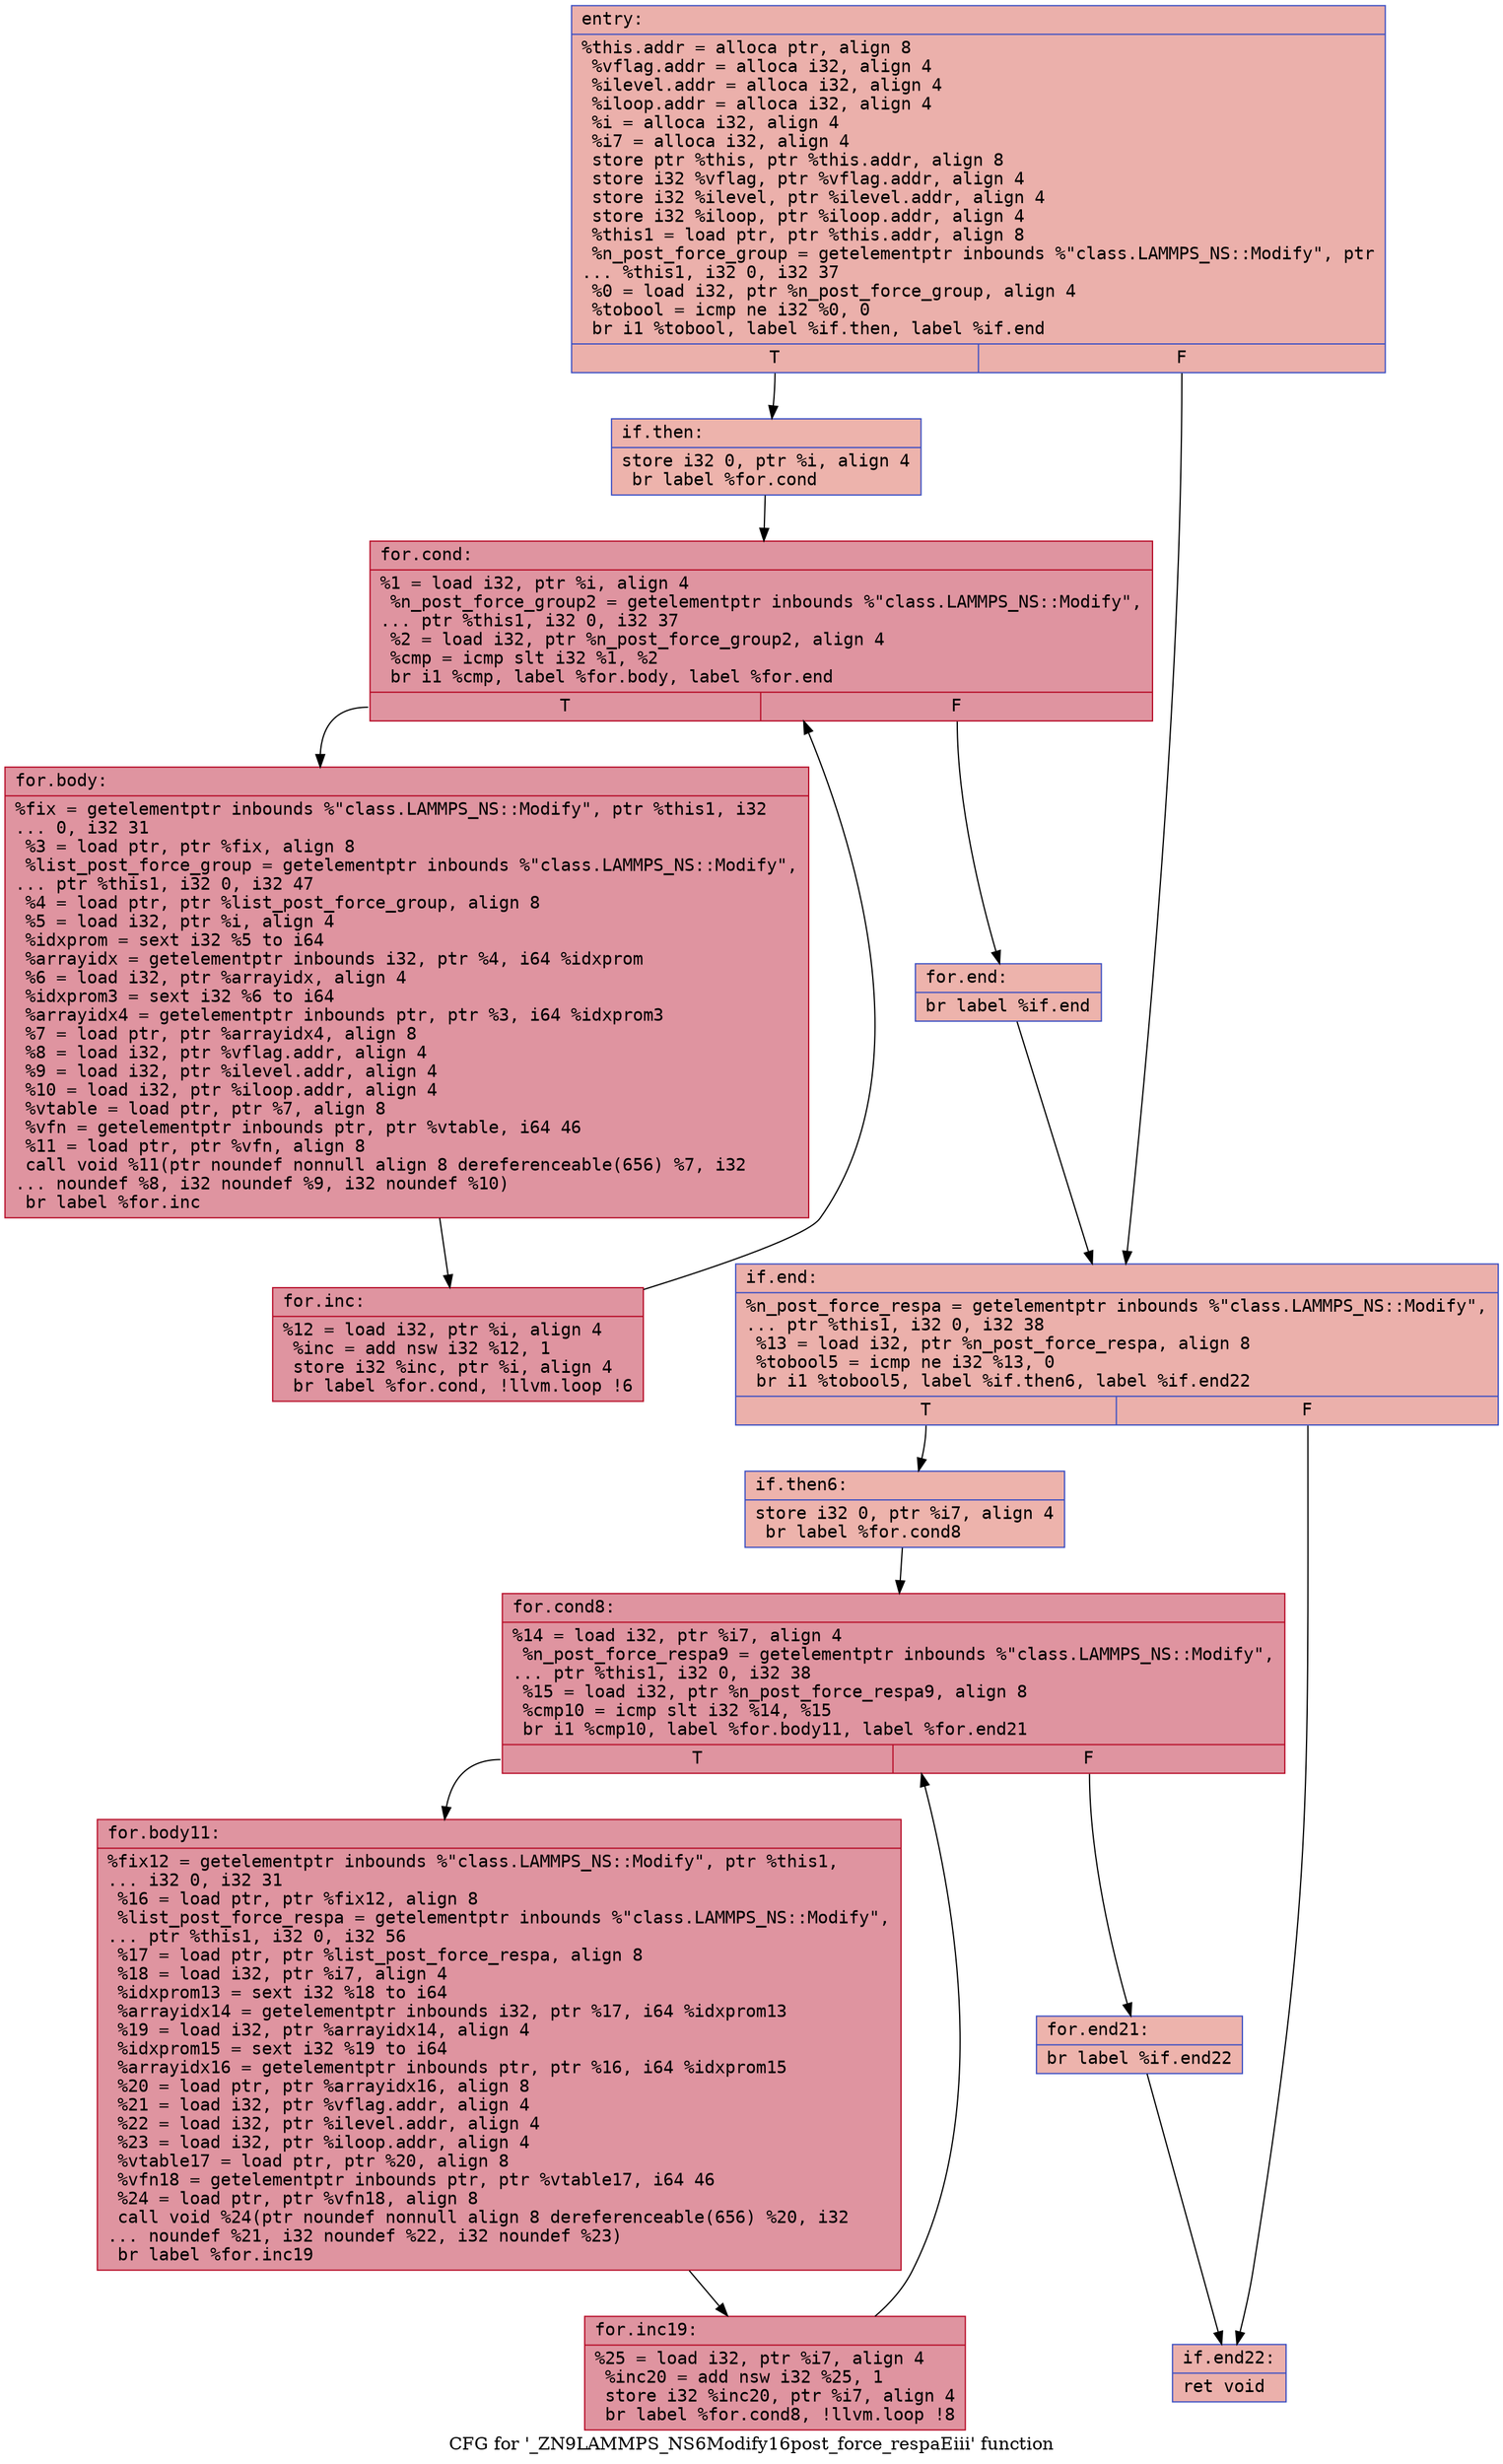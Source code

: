 digraph "CFG for '_ZN9LAMMPS_NS6Modify16post_force_respaEiii' function" {
	label="CFG for '_ZN9LAMMPS_NS6Modify16post_force_respaEiii' function";

	Node0x561f162e67a0 [shape=record,color="#3d50c3ff", style=filled, fillcolor="#d24b4070" fontname="Courier",label="{entry:\l|  %this.addr = alloca ptr, align 8\l  %vflag.addr = alloca i32, align 4\l  %ilevel.addr = alloca i32, align 4\l  %iloop.addr = alloca i32, align 4\l  %i = alloca i32, align 4\l  %i7 = alloca i32, align 4\l  store ptr %this, ptr %this.addr, align 8\l  store i32 %vflag, ptr %vflag.addr, align 4\l  store i32 %ilevel, ptr %ilevel.addr, align 4\l  store i32 %iloop, ptr %iloop.addr, align 4\l  %this1 = load ptr, ptr %this.addr, align 8\l  %n_post_force_group = getelementptr inbounds %\"class.LAMMPS_NS::Modify\", ptr\l... %this1, i32 0, i32 37\l  %0 = load i32, ptr %n_post_force_group, align 4\l  %tobool = icmp ne i32 %0, 0\l  br i1 %tobool, label %if.then, label %if.end\l|{<s0>T|<s1>F}}"];
	Node0x561f162e67a0:s0 -> Node0x561f162e71d0[tooltip="entry -> if.then\nProbability 62.50%" ];
	Node0x561f162e67a0:s1 -> Node0x561f162e7240[tooltip="entry -> if.end\nProbability 37.50%" ];
	Node0x561f162e71d0 [shape=record,color="#3d50c3ff", style=filled, fillcolor="#d6524470" fontname="Courier",label="{if.then:\l|  store i32 0, ptr %i, align 4\l  br label %for.cond\l}"];
	Node0x561f162e71d0 -> Node0x561f162e7400[tooltip="if.then -> for.cond\nProbability 100.00%" ];
	Node0x561f162e7400 [shape=record,color="#b70d28ff", style=filled, fillcolor="#b70d2870" fontname="Courier",label="{for.cond:\l|  %1 = load i32, ptr %i, align 4\l  %n_post_force_group2 = getelementptr inbounds %\"class.LAMMPS_NS::Modify\",\l... ptr %this1, i32 0, i32 37\l  %2 = load i32, ptr %n_post_force_group2, align 4\l  %cmp = icmp slt i32 %1, %2\l  br i1 %cmp, label %for.body, label %for.end\l|{<s0>T|<s1>F}}"];
	Node0x561f162e7400:s0 -> Node0x561f162e7790[tooltip="for.cond -> for.body\nProbability 96.88%" ];
	Node0x561f162e7400:s1 -> Node0x561f162e77e0[tooltip="for.cond -> for.end\nProbability 3.12%" ];
	Node0x561f162e7790 [shape=record,color="#b70d28ff", style=filled, fillcolor="#b70d2870" fontname="Courier",label="{for.body:\l|  %fix = getelementptr inbounds %\"class.LAMMPS_NS::Modify\", ptr %this1, i32\l... 0, i32 31\l  %3 = load ptr, ptr %fix, align 8\l  %list_post_force_group = getelementptr inbounds %\"class.LAMMPS_NS::Modify\",\l... ptr %this1, i32 0, i32 47\l  %4 = load ptr, ptr %list_post_force_group, align 8\l  %5 = load i32, ptr %i, align 4\l  %idxprom = sext i32 %5 to i64\l  %arrayidx = getelementptr inbounds i32, ptr %4, i64 %idxprom\l  %6 = load i32, ptr %arrayidx, align 4\l  %idxprom3 = sext i32 %6 to i64\l  %arrayidx4 = getelementptr inbounds ptr, ptr %3, i64 %idxprom3\l  %7 = load ptr, ptr %arrayidx4, align 8\l  %8 = load i32, ptr %vflag.addr, align 4\l  %9 = load i32, ptr %ilevel.addr, align 4\l  %10 = load i32, ptr %iloop.addr, align 4\l  %vtable = load ptr, ptr %7, align 8\l  %vfn = getelementptr inbounds ptr, ptr %vtable, i64 46\l  %11 = load ptr, ptr %vfn, align 8\l  call void %11(ptr noundef nonnull align 8 dereferenceable(656) %7, i32\l... noundef %8, i32 noundef %9, i32 noundef %10)\l  br label %for.inc\l}"];
	Node0x561f162e7790 -> Node0x561f162e86d0[tooltip="for.body -> for.inc\nProbability 100.00%" ];
	Node0x561f162e86d0 [shape=record,color="#b70d28ff", style=filled, fillcolor="#b70d2870" fontname="Courier",label="{for.inc:\l|  %12 = load i32, ptr %i, align 4\l  %inc = add nsw i32 %12, 1\l  store i32 %inc, ptr %i, align 4\l  br label %for.cond, !llvm.loop !6\l}"];
	Node0x561f162e86d0 -> Node0x561f162e7400[tooltip="for.inc -> for.cond\nProbability 100.00%" ];
	Node0x561f162e77e0 [shape=record,color="#3d50c3ff", style=filled, fillcolor="#d6524470" fontname="Courier",label="{for.end:\l|  br label %if.end\l}"];
	Node0x561f162e77e0 -> Node0x561f162e7240[tooltip="for.end -> if.end\nProbability 100.00%" ];
	Node0x561f162e7240 [shape=record,color="#3d50c3ff", style=filled, fillcolor="#d24b4070" fontname="Courier",label="{if.end:\l|  %n_post_force_respa = getelementptr inbounds %\"class.LAMMPS_NS::Modify\",\l... ptr %this1, i32 0, i32 38\l  %13 = load i32, ptr %n_post_force_respa, align 8\l  %tobool5 = icmp ne i32 %13, 0\l  br i1 %tobool5, label %if.then6, label %if.end22\l|{<s0>T|<s1>F}}"];
	Node0x561f162e7240:s0 -> Node0x561f162e8d40[tooltip="if.end -> if.then6\nProbability 62.50%" ];
	Node0x561f162e7240:s1 -> Node0x561f162e8d90[tooltip="if.end -> if.end22\nProbability 37.50%" ];
	Node0x561f162e8d40 [shape=record,color="#3d50c3ff", style=filled, fillcolor="#d6524470" fontname="Courier",label="{if.then6:\l|  store i32 0, ptr %i7, align 4\l  br label %for.cond8\l}"];
	Node0x561f162e8d40 -> Node0x561f162e8f30[tooltip="if.then6 -> for.cond8\nProbability 100.00%" ];
	Node0x561f162e8f30 [shape=record,color="#b70d28ff", style=filled, fillcolor="#b70d2870" fontname="Courier",label="{for.cond8:\l|  %14 = load i32, ptr %i7, align 4\l  %n_post_force_respa9 = getelementptr inbounds %\"class.LAMMPS_NS::Modify\",\l... ptr %this1, i32 0, i32 38\l  %15 = load i32, ptr %n_post_force_respa9, align 8\l  %cmp10 = icmp slt i32 %14, %15\l  br i1 %cmp10, label %for.body11, label %for.end21\l|{<s0>T|<s1>F}}"];
	Node0x561f162e8f30:s0 -> Node0x561f162e9320[tooltip="for.cond8 -> for.body11\nProbability 96.88%" ];
	Node0x561f162e8f30:s1 -> Node0x561f162e9370[tooltip="for.cond8 -> for.end21\nProbability 3.12%" ];
	Node0x561f162e9320 [shape=record,color="#b70d28ff", style=filled, fillcolor="#b70d2870" fontname="Courier",label="{for.body11:\l|  %fix12 = getelementptr inbounds %\"class.LAMMPS_NS::Modify\", ptr %this1,\l... i32 0, i32 31\l  %16 = load ptr, ptr %fix12, align 8\l  %list_post_force_respa = getelementptr inbounds %\"class.LAMMPS_NS::Modify\",\l... ptr %this1, i32 0, i32 56\l  %17 = load ptr, ptr %list_post_force_respa, align 8\l  %18 = load i32, ptr %i7, align 4\l  %idxprom13 = sext i32 %18 to i64\l  %arrayidx14 = getelementptr inbounds i32, ptr %17, i64 %idxprom13\l  %19 = load i32, ptr %arrayidx14, align 4\l  %idxprom15 = sext i32 %19 to i64\l  %arrayidx16 = getelementptr inbounds ptr, ptr %16, i64 %idxprom15\l  %20 = load ptr, ptr %arrayidx16, align 8\l  %21 = load i32, ptr %vflag.addr, align 4\l  %22 = load i32, ptr %ilevel.addr, align 4\l  %23 = load i32, ptr %iloop.addr, align 4\l  %vtable17 = load ptr, ptr %20, align 8\l  %vfn18 = getelementptr inbounds ptr, ptr %vtable17, i64 46\l  %24 = load ptr, ptr %vfn18, align 8\l  call void %24(ptr noundef nonnull align 8 dereferenceable(656) %20, i32\l... noundef %21, i32 noundef %22, i32 noundef %23)\l  br label %for.inc19\l}"];
	Node0x561f162e9320 -> Node0x561f162ea0d0[tooltip="for.body11 -> for.inc19\nProbability 100.00%" ];
	Node0x561f162ea0d0 [shape=record,color="#b70d28ff", style=filled, fillcolor="#b70d2870" fontname="Courier",label="{for.inc19:\l|  %25 = load i32, ptr %i7, align 4\l  %inc20 = add nsw i32 %25, 1\l  store i32 %inc20, ptr %i7, align 4\l  br label %for.cond8, !llvm.loop !8\l}"];
	Node0x561f162ea0d0 -> Node0x561f162e8f30[tooltip="for.inc19 -> for.cond8\nProbability 100.00%" ];
	Node0x561f162e9370 [shape=record,color="#3d50c3ff", style=filled, fillcolor="#d6524470" fontname="Courier",label="{for.end21:\l|  br label %if.end22\l}"];
	Node0x561f162e9370 -> Node0x561f162e8d90[tooltip="for.end21 -> if.end22\nProbability 100.00%" ];
	Node0x561f162e8d90 [shape=record,color="#3d50c3ff", style=filled, fillcolor="#d24b4070" fontname="Courier",label="{if.end22:\l|  ret void\l}"];
}

